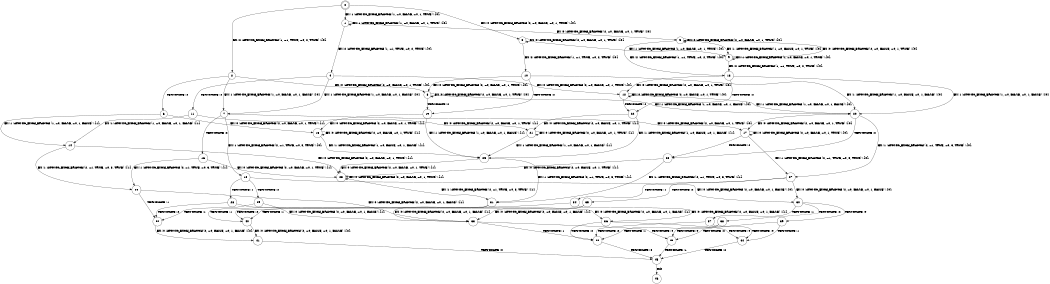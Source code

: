 digraph BCG {
size = "7, 10.5";
center = TRUE;
node [shape = circle];
0 [peripheries = 2];
0 -> 1 [label = "EX !1 !ATOMIC_EXCH_BRANCH (1, +0, FALSE, +0, 1, TRUE) !{0}"];
0 -> 2 [label = "EX !2 !ATOMIC_EXCH_BRANCH (1, +1, TRUE, +0, 2, TRUE) !{0}"];
0 -> 3 [label = "EX !0 !ATOMIC_EXCH_BRANCH (2, +0, FALSE, +0, 1, TRUE) !{0}"];
1 -> 4 [label = "EX !2 !ATOMIC_EXCH_BRANCH (1, +1, TRUE, +0, 2, TRUE) !{0}"];
1 -> 5 [label = "EX !0 !ATOMIC_EXCH_BRANCH (2, +0, FALSE, +0, 1, TRUE) !{0}"];
1 -> 1 [label = "EX !1 !ATOMIC_EXCH_BRANCH (1, +0, FALSE, +0, 1, TRUE) !{0}"];
2 -> 6 [label = "TERMINATE !2"];
2 -> 7 [label = "EX !1 !ATOMIC_EXCH_BRANCH (1, +0, FALSE, +0, 1, FALSE) !{0}"];
2 -> 8 [label = "EX !0 !ATOMIC_EXCH_BRANCH (2, +0, FALSE, +0, 1, TRUE) !{0}"];
3 -> 9 [label = "EX !1 !ATOMIC_EXCH_BRANCH (1, +0, FALSE, +0, 1, TRUE) !{0}"];
3 -> 10 [label = "EX !2 !ATOMIC_EXCH_BRANCH (1, +1, TRUE, +0, 2, TRUE) !{0}"];
3 -> 3 [label = "EX !0 !ATOMIC_EXCH_BRANCH (2, +0, FALSE, +0, 1, TRUE) !{0}"];
4 -> 11 [label = "TERMINATE !2"];
4 -> 12 [label = "EX !0 !ATOMIC_EXCH_BRANCH (2, +0, FALSE, +0, 1, TRUE) !{0}"];
4 -> 7 [label = "EX !1 !ATOMIC_EXCH_BRANCH (1, +0, FALSE, +0, 1, FALSE) !{0}"];
5 -> 13 [label = "EX !2 !ATOMIC_EXCH_BRANCH (1, +1, TRUE, +0, 2, TRUE) !{0}"];
5 -> 9 [label = "EX !1 !ATOMIC_EXCH_BRANCH (1, +0, FALSE, +0, 1, TRUE) !{0}"];
5 -> 5 [label = "EX !0 !ATOMIC_EXCH_BRANCH (2, +0, FALSE, +0, 1, TRUE) !{0}"];
6 -> 14 [label = "EX !1 !ATOMIC_EXCH_BRANCH (1, +0, FALSE, +0, 1, FALSE) !{1}"];
6 -> 15 [label = "EX !0 !ATOMIC_EXCH_BRANCH (2, +0, FALSE, +0, 1, TRUE) !{1}"];
7 -> 16 [label = "TERMINATE !2"];
7 -> 17 [label = "EX !0 !ATOMIC_EXCH_BRANCH (2, +0, FALSE, +0, 1, TRUE) !{0}"];
7 -> 18 [label = "EX !1 !ATOMIC_EXCH_BRANCH (2, +1, TRUE, +0, 3, TRUE) !{0}"];
8 -> 19 [label = "TERMINATE !2"];
8 -> 20 [label = "EX !1 !ATOMIC_EXCH_BRANCH (1, +0, FALSE, +0, 1, FALSE) !{0}"];
8 -> 8 [label = "EX !0 !ATOMIC_EXCH_BRANCH (2, +0, FALSE, +0, 1, TRUE) !{0}"];
9 -> 13 [label = "EX !2 !ATOMIC_EXCH_BRANCH (1, +1, TRUE, +0, 2, TRUE) !{0}"];
9 -> 9 [label = "EX !1 !ATOMIC_EXCH_BRANCH (1, +0, FALSE, +0, 1, TRUE) !{0}"];
9 -> 5 [label = "EX !0 !ATOMIC_EXCH_BRANCH (2, +0, FALSE, +0, 1, TRUE) !{0}"];
10 -> 19 [label = "TERMINATE !2"];
10 -> 20 [label = "EX !1 !ATOMIC_EXCH_BRANCH (1, +0, FALSE, +0, 1, FALSE) !{0}"];
10 -> 8 [label = "EX !0 !ATOMIC_EXCH_BRANCH (2, +0, FALSE, +0, 1, TRUE) !{0}"];
11 -> 14 [label = "EX !1 !ATOMIC_EXCH_BRANCH (1, +0, FALSE, +0, 1, FALSE) !{1}"];
11 -> 21 [label = "EX !0 !ATOMIC_EXCH_BRANCH (2, +0, FALSE, +0, 1, TRUE) !{1}"];
12 -> 22 [label = "TERMINATE !2"];
12 -> 20 [label = "EX !1 !ATOMIC_EXCH_BRANCH (1, +0, FALSE, +0, 1, FALSE) !{0}"];
12 -> 12 [label = "EX !0 !ATOMIC_EXCH_BRANCH (2, +0, FALSE, +0, 1, TRUE) !{0}"];
13 -> 22 [label = "TERMINATE !2"];
13 -> 20 [label = "EX !1 !ATOMIC_EXCH_BRANCH (1, +0, FALSE, +0, 1, FALSE) !{0}"];
13 -> 12 [label = "EX !0 !ATOMIC_EXCH_BRANCH (2, +0, FALSE, +0, 1, TRUE) !{0}"];
14 -> 23 [label = "EX !0 !ATOMIC_EXCH_BRANCH (2, +0, FALSE, +0, 1, TRUE) !{1}"];
14 -> 24 [label = "EX !1 !ATOMIC_EXCH_BRANCH (2, +1, TRUE, +0, 3, TRUE) !{1}"];
15 -> 25 [label = "EX !1 !ATOMIC_EXCH_BRANCH (1, +0, FALSE, +0, 1, FALSE) !{1}"];
15 -> 15 [label = "EX !0 !ATOMIC_EXCH_BRANCH (2, +0, FALSE, +0, 1, TRUE) !{1}"];
16 -> 24 [label = "EX !1 !ATOMIC_EXCH_BRANCH (2, +1, TRUE, +0, 3, TRUE) !{1}"];
16 -> 23 [label = "EX !0 !ATOMIC_EXCH_BRANCH (2, +0, FALSE, +0, 1, TRUE) !{1}"];
17 -> 26 [label = "TERMINATE !2"];
17 -> 27 [label = "EX !1 !ATOMIC_EXCH_BRANCH (2, +1, TRUE, +0, 3, TRUE) !{0}"];
17 -> 17 [label = "EX !0 !ATOMIC_EXCH_BRANCH (2, +0, FALSE, +0, 1, TRUE) !{0}"];
18 -> 28 [label = "TERMINATE !1"];
18 -> 29 [label = "TERMINATE !2"];
18 -> 30 [label = "EX !0 !ATOMIC_EXCH_BRANCH (2, +0, FALSE, +0, 1, FALSE) !{0}"];
19 -> 15 [label = "EX !0 !ATOMIC_EXCH_BRANCH (2, +0, FALSE, +0, 1, TRUE) !{1}"];
19 -> 25 [label = "EX !1 !ATOMIC_EXCH_BRANCH (1, +0, FALSE, +0, 1, FALSE) !{1}"];
20 -> 26 [label = "TERMINATE !2"];
20 -> 27 [label = "EX !1 !ATOMIC_EXCH_BRANCH (2, +1, TRUE, +0, 3, TRUE) !{0}"];
20 -> 17 [label = "EX !0 !ATOMIC_EXCH_BRANCH (2, +0, FALSE, +0, 1, TRUE) !{0}"];
21 -> 25 [label = "EX !1 !ATOMIC_EXCH_BRANCH (1, +0, FALSE, +0, 1, FALSE) !{1}"];
21 -> 21 [label = "EX !0 !ATOMIC_EXCH_BRANCH (2, +0, FALSE, +0, 1, TRUE) !{1}"];
22 -> 25 [label = "EX !1 !ATOMIC_EXCH_BRANCH (1, +0, FALSE, +0, 1, FALSE) !{1}"];
22 -> 21 [label = "EX !0 !ATOMIC_EXCH_BRANCH (2, +0, FALSE, +0, 1, TRUE) !{1}"];
23 -> 31 [label = "EX !1 !ATOMIC_EXCH_BRANCH (2, +1, TRUE, +0, 3, TRUE) !{1}"];
23 -> 23 [label = "EX !0 !ATOMIC_EXCH_BRANCH (2, +0, FALSE, +0, 1, TRUE) !{1}"];
24 -> 32 [label = "TERMINATE !1"];
24 -> 33 [label = "EX !0 !ATOMIC_EXCH_BRANCH (2, +0, FALSE, +0, 1, FALSE) !{1}"];
25 -> 31 [label = "EX !1 !ATOMIC_EXCH_BRANCH (2, +1, TRUE, +0, 3, TRUE) !{1}"];
25 -> 23 [label = "EX !0 !ATOMIC_EXCH_BRANCH (2, +0, FALSE, +0, 1, TRUE) !{1}"];
26 -> 31 [label = "EX !1 !ATOMIC_EXCH_BRANCH (2, +1, TRUE, +0, 3, TRUE) !{1}"];
26 -> 23 [label = "EX !0 !ATOMIC_EXCH_BRANCH (2, +0, FALSE, +0, 1, TRUE) !{1}"];
27 -> 34 [label = "TERMINATE !1"];
27 -> 35 [label = "TERMINATE !2"];
27 -> 30 [label = "EX !0 !ATOMIC_EXCH_BRANCH (2, +0, FALSE, +0, 1, FALSE) !{0}"];
28 -> 32 [label = "TERMINATE !2"];
28 -> 36 [label = "EX !0 !ATOMIC_EXCH_BRANCH (2, +0, FALSE, +0, 1, FALSE) !{1}"];
29 -> 32 [label = "TERMINATE !1"];
29 -> 33 [label = "EX !0 !ATOMIC_EXCH_BRANCH (2, +0, FALSE, +0, 1, FALSE) !{1}"];
30 -> 37 [label = "TERMINATE !1"];
30 -> 38 [label = "TERMINATE !2"];
30 -> 39 [label = "TERMINATE !0"];
31 -> 40 [label = "TERMINATE !1"];
31 -> 33 [label = "EX !0 !ATOMIC_EXCH_BRANCH (2, +0, FALSE, +0, 1, FALSE) !{1}"];
32 -> 41 [label = "EX !0 !ATOMIC_EXCH_BRANCH (2, +0, FALSE, +0, 1, FALSE) !{2}"];
33 -> 42 [label = "TERMINATE !1"];
33 -> 43 [label = "TERMINATE !0"];
34 -> 36 [label = "EX !0 !ATOMIC_EXCH_BRANCH (2, +0, FALSE, +0, 1, FALSE) !{1}"];
34 -> 40 [label = "TERMINATE !2"];
35 -> 33 [label = "EX !0 !ATOMIC_EXCH_BRANCH (2, +0, FALSE, +0, 1, FALSE) !{1}"];
35 -> 40 [label = "TERMINATE !1"];
36 -> 42 [label = "TERMINATE !2"];
36 -> 44 [label = "TERMINATE !0"];
37 -> 42 [label = "TERMINATE !2"];
37 -> 44 [label = "TERMINATE !0"];
38 -> 42 [label = "TERMINATE !1"];
38 -> 43 [label = "TERMINATE !0"];
39 -> 44 [label = "TERMINATE !1"];
39 -> 43 [label = "TERMINATE !2"];
40 -> 41 [label = "EX !0 !ATOMIC_EXCH_BRANCH (2, +0, FALSE, +0, 1, FALSE) !{2}"];
41 -> 45 [label = "TERMINATE !0"];
42 -> 45 [label = "TERMINATE !0"];
43 -> 45 [label = "TERMINATE !1"];
44 -> 45 [label = "TERMINATE !2"];
45 -> 46 [label = "exit"];
}
